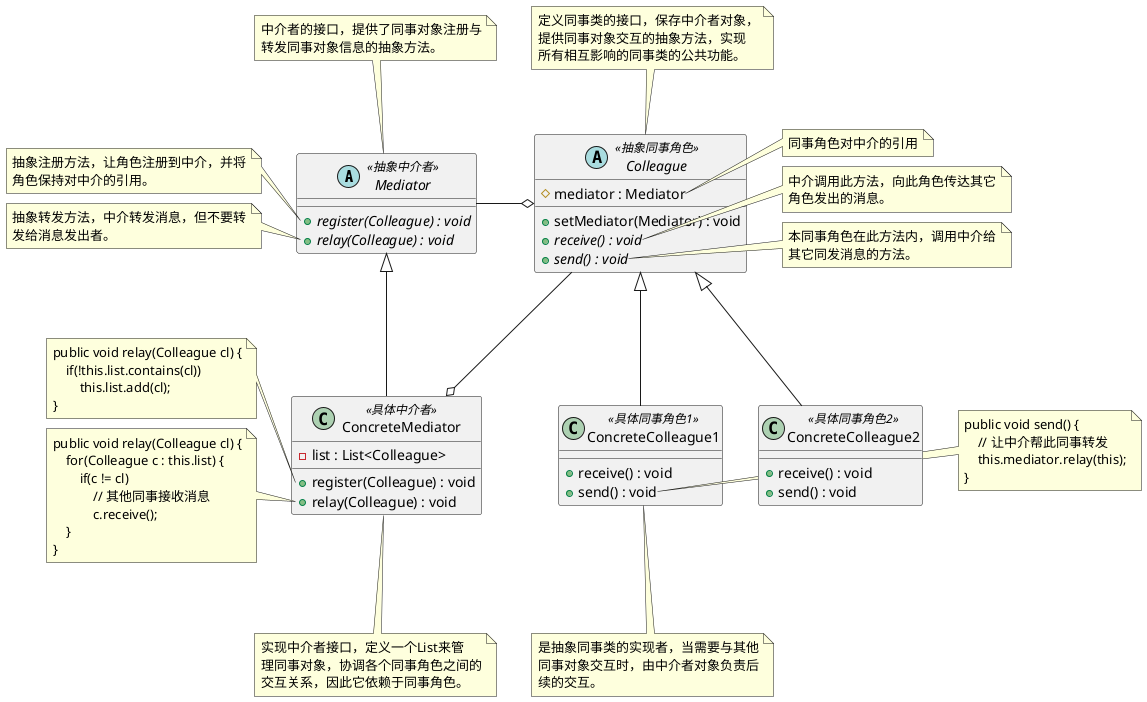 @startuml

abstract class Mediator <<抽象中介者>> {
    + {abstract} register(Colleague) : void
    + {abstract} relay(Colleague) : void
}
note top of Mediator
    中介者的接口，提供了同事对象注册与
    转发同事对象信息的抽象方法。
end note

note left of Mediator::register
    抽象注册方法，让角色注册到中介，并将
    角色保持对中介的引用。
end note

note left of Mediator::relay
    抽象转发方法，中介转发消息，但不要转
    发给消息发出者。
end note


class ConcreteMediator <<具体中介者>> extends Mediator {
    - list : List<Colleague>
    + register(Colleague) : void
    + relay(Colleague) : void
}
note bottom of ConcreteMediator
    实现中介者接口，定义一个List来管
    理同事对象，协调各个同事角色之间的
    交互关系，因此它依赖于同事角色。
end note

note left of ConcreteMediator::register
    public void relay(Colleague cl) {
        if(!this.list.contains(cl))
            this.list.add(cl);
    }
end note

note left of ConcreteMediator::relay
    public void relay(Colleague cl) {
        for(Colleague c : this.list) {
            if(c != cl)
                // 其他同事接收消息
                c.receive();
        }
    }
end note


abstract Colleague <<抽象同事角色>> {
    # mediator : Mediator
    + setMediator(Mediator) : void
    + {abstract} receive() : void
    + {abstract} send() : void
}
note top of Colleague
    定义同事类的接口，保存中介者对象，
    提供同事对象交互的抽象方法，实现
    所有相互影响的同事类的公共功能。
end note

note right of Colleague::mediator
    同事角色对中介的引用
end note

note right of Colleague::receive
    中介调用此方法，向此角色传达其它
    角色发出的消息。
end note

note right of Colleague::send
    本同事角色在此方法内，调用中介给
    其它同发消息的方法。
end note


class ConcreteColleague1 <<具体同事角色1>> extends Colleague {
    + receive() : void
    + send() : void
}
note bottom of ConcreteColleague1
    是抽象同事类的实现者，当需要与其他
    同事对象交互时，由中介者对象负责后
    续的交互。
end note

note right of ConcreteColleague1::send
    public void send() {
        // 让中介帮此同事转发
        this.mediator.relay(this);
    }
end note


class ConcreteColleague2 <<具体同事角色2>> extends Colleague {
    + receive() : void
    + send() : void
}


Mediator -o Colleague
Colleague -o ConcreteMediator

@enduml